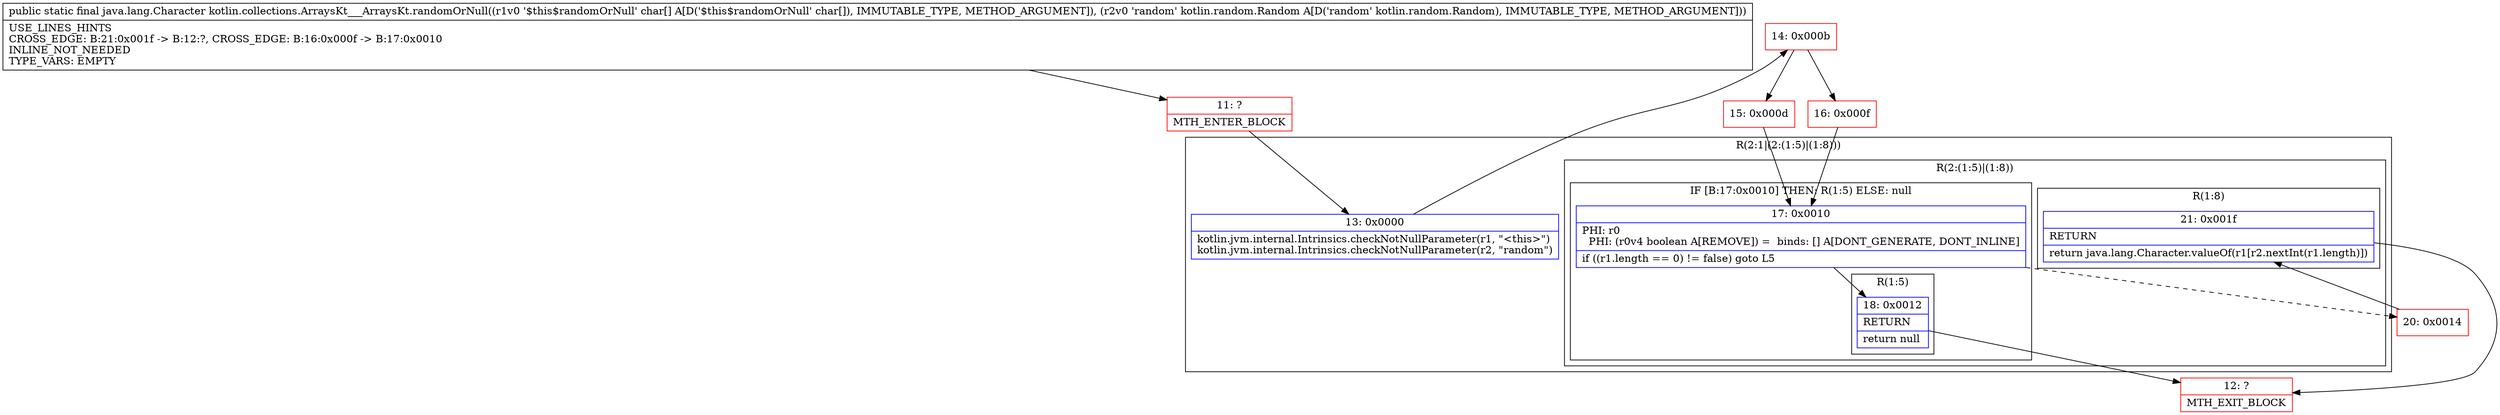 digraph "CFG forkotlin.collections.ArraysKt___ArraysKt.randomOrNull([CLkotlin\/random\/Random;)Ljava\/lang\/Character;" {
subgraph cluster_Region_976989891 {
label = "R(2:1|(2:(1:5)|(1:8)))";
node [shape=record,color=blue];
Node_13 [shape=record,label="{13\:\ 0x0000|kotlin.jvm.internal.Intrinsics.checkNotNullParameter(r1, \"\<this\>\")\lkotlin.jvm.internal.Intrinsics.checkNotNullParameter(r2, \"random\")\l}"];
subgraph cluster_Region_1120517329 {
label = "R(2:(1:5)|(1:8))";
node [shape=record,color=blue];
subgraph cluster_IfRegion_964887608 {
label = "IF [B:17:0x0010] THEN: R(1:5) ELSE: null";
node [shape=record,color=blue];
Node_17 [shape=record,label="{17\:\ 0x0010|PHI: r0 \l  PHI: (r0v4 boolean A[REMOVE]) =  binds: [] A[DONT_GENERATE, DONT_INLINE]\l|if ((r1.length == 0) != false) goto L5\l}"];
subgraph cluster_Region_681773945 {
label = "R(1:5)";
node [shape=record,color=blue];
Node_18 [shape=record,label="{18\:\ 0x0012|RETURN\l|return null\l}"];
}
}
subgraph cluster_Region_1334437144 {
label = "R(1:8)";
node [shape=record,color=blue];
Node_21 [shape=record,label="{21\:\ 0x001f|RETURN\l|return java.lang.Character.valueOf(r1[r2.nextInt(r1.length)])\l}"];
}
}
}
Node_11 [shape=record,color=red,label="{11\:\ ?|MTH_ENTER_BLOCK\l}"];
Node_14 [shape=record,color=red,label="{14\:\ 0x000b}"];
Node_15 [shape=record,color=red,label="{15\:\ 0x000d}"];
Node_12 [shape=record,color=red,label="{12\:\ ?|MTH_EXIT_BLOCK\l}"];
Node_20 [shape=record,color=red,label="{20\:\ 0x0014}"];
Node_16 [shape=record,color=red,label="{16\:\ 0x000f}"];
MethodNode[shape=record,label="{public static final java.lang.Character kotlin.collections.ArraysKt___ArraysKt.randomOrNull((r1v0 '$this$randomOrNull' char[] A[D('$this$randomOrNull' char[]), IMMUTABLE_TYPE, METHOD_ARGUMENT]), (r2v0 'random' kotlin.random.Random A[D('random' kotlin.random.Random), IMMUTABLE_TYPE, METHOD_ARGUMENT]))  | USE_LINES_HINTS\lCROSS_EDGE: B:21:0x001f \-\> B:12:?, CROSS_EDGE: B:16:0x000f \-\> B:17:0x0010\lINLINE_NOT_NEEDED\lTYPE_VARS: EMPTY\l}"];
MethodNode -> Node_11;Node_13 -> Node_14;
Node_17 -> Node_18;
Node_17 -> Node_20[style=dashed];
Node_18 -> Node_12;
Node_21 -> Node_12;
Node_11 -> Node_13;
Node_14 -> Node_15;
Node_14 -> Node_16;
Node_15 -> Node_17;
Node_20 -> Node_21;
Node_16 -> Node_17;
}

